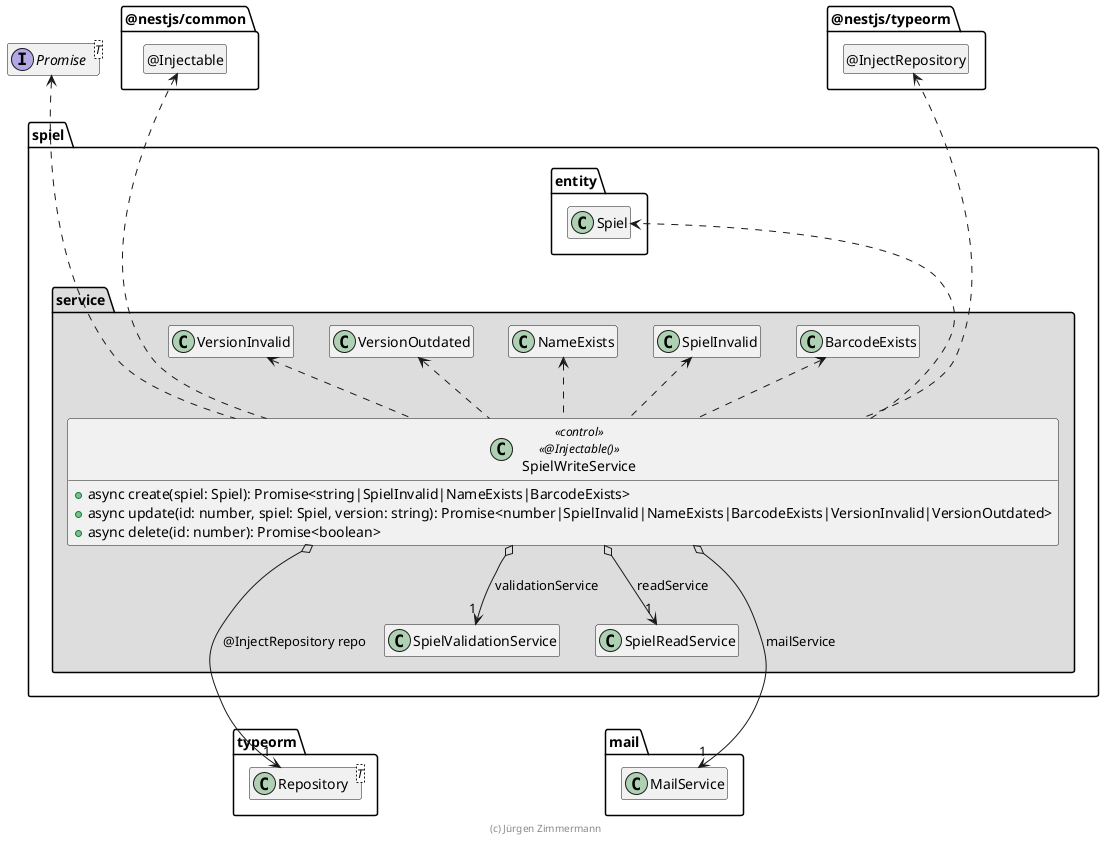 ' Copyright (C) 2019 - present Juergen Zimmermann, Hochschule Karlsruhe
'
' This program is free software: you can redistribute it and/or modify
' it under the terms of the GNU General Public License as published by
' the Free Software Foundation, either version 3 of the License, or
' (at your option) any later version.
'
' This program is distributed in the hope that it will be useful,
' but WITHOUT ANY WARRANTY; without even the implied warranty of
' MERCHANTABILITY or FITNESS FOR A PARTICULAR PURPOSE.  See the
' GNU General Public License for more details.
'
' You should have received a copy of the GNU General Public License
' along with this program.  If not, see <https://www.gnu.org/licenses/>.

' Preview durch <Alt>d

@startuml Anwendungskern

interface Promise<T>

package @nestjs/common {
  class "@Injectable" as Injectable
  hide Injectable circle
}

package typeorm {
  class Repository<T>
}

package @nestjs/typeorm {
  class "@InjectRepository" as InjectRepository
  hide InjectRepository circle
}

package mail {
  class MailService
}

package spiel {
  package entity {
    class Spiel
  }

  package service #DDDDDD {
    class SpielInvalid
    class NameExists
    class BarcodeExists
    class VersionInvalid
    class VersionOutdated

    class SpielWriteService << control >> <<@Injectable()>> {
      + async create(spiel: Spiel): Promise<string|SpielInvalid|NameExists|BarcodeExists>
      + async update(id: number, spiel: Spiel, version: string): Promise<number|SpielInvalid|NameExists|BarcodeExists|VersionInvalid|VersionOutdated>
      + async delete(id: number): Promise<boolean>
    }

    SpielWriteService o--> "1" SpielValidationService: validationService
    SpielWriteService o--> "1" SpielReadService: readService
    SpielWriteService o--> "1" Repository: @InjectRepository repo
    SpielWriteService o--> "1" MailService: mailService

    SpielWriteService .up.> Injectable
    SpielWriteService .up.> InjectRepository

    SpielWriteService .up.> Promise
    SpielWriteService ..> Spiel
    SpielWriteService .up.> SpielInvalid
    SpielWriteService .up.> NameExists
    SpielWriteService .up.> BarcodeExists
    SpielWriteService .up.> VersionInvalid
    SpielWriteService .up.> VersionOutdated

    SpielInvalid .up[hidden].> Spiel
    Spiel .up[hidden].> Promise
    Spiel .up[hidden].> Injectable
    Spiel .up[hidden].> InjectRepository
    NameExists .up[hidden].> Spiel
    SpielValidationService .[hidden].> Repository
    SpielValidationService .[hidden].> MailService
  }
}

hide empty members

footer (c) Jürgen Zimmermann

@enduml
